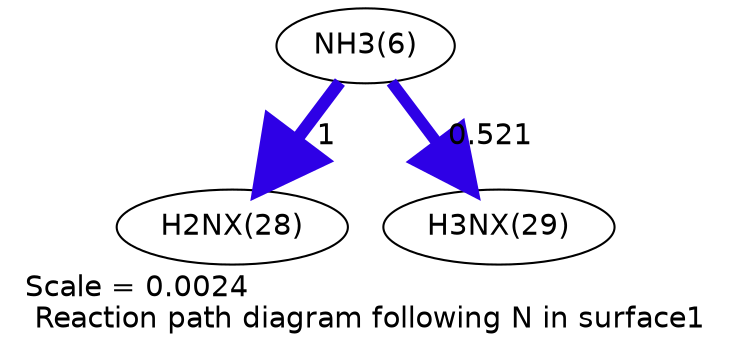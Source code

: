 digraph reaction_paths {
center=1;
s7 -> s19[fontname="Helvetica", penwidth=6, arrowsize=3, color="0.7, 1.5, 0.9"
, label=" 1"];
s7 -> s20[fontname="Helvetica", penwidth=5.51, arrowsize=2.75, color="0.7, 1.02, 0.9"
, label=" 0.521"];
s7 [ fontname="Helvetica", label="NH3(6)"];
s19 [ fontname="Helvetica", label="H2NX(28)"];
s20 [ fontname="Helvetica", label="H3NX(29)"];
 label = "Scale = 0.0024\l Reaction path diagram following N in surface1";
 fontname = "Helvetica";
}
